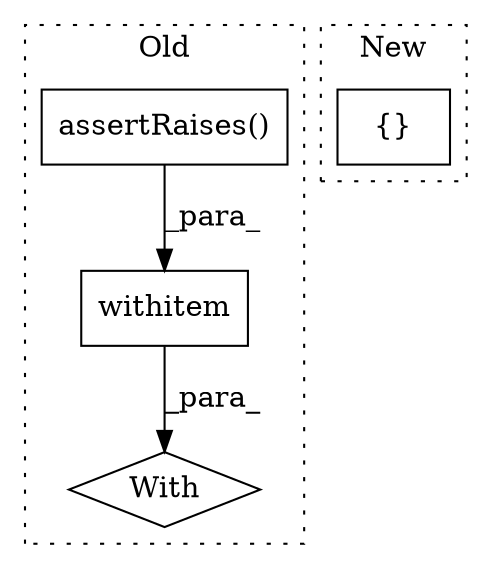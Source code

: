 digraph G {
subgraph cluster0 {
1 [label="assertRaises()" a="75" s="1220,1248" l="18,1" shape="box"];
3 [label="With" a="39" s="1215,1224" l="5,39" shape="diamond"];
4 [label="withitem" a="49" s="1220" l="4" shape="box"];
label = "Old";
style="dotted";
}
subgraph cluster1 {
2 [label="{}" a="59" s="1193,1193" l="2,1" shape="box"];
label = "New";
style="dotted";
}
1 -> 4 [label="_para_"];
4 -> 3 [label="_para_"];
}